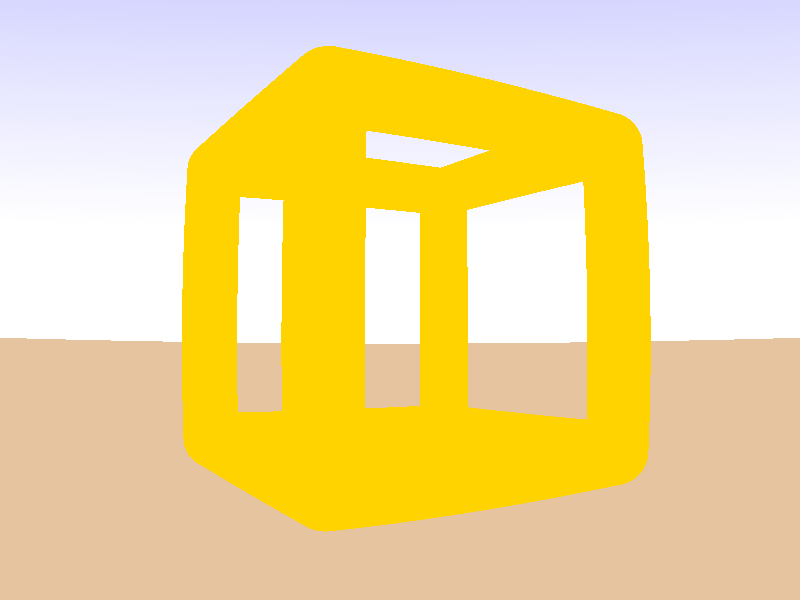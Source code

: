// POV-Ray 3.7 Scene File "povcube0.pov"
// author: Friedrich A. Lohmueller,2005/Aug-2009/Jan-2011
// email: Friedrich.Lohmueller_at_t-online.de
// homepage: http://www.f-lohmueller.de
//
#version 3.6; // 3.7;
global_settings{ assumed_gamma 1.0 }
#default{ finish{ ambient 0.1 diffuse 0.9 }} 

#include "colors.inc"  
#include "textures.inc"
// camera-----------------------------------------------------------
#declare Cam0 =camera {ultra_wide_angle angle 60
                       location  <0.0 , 1.0 ,-3.5>
                       look_at   <0.0 , 1.2 , 0.0>}
#declare Cam1 =camera {ultra_wide_angle angle 250 
                       location  <0.0 , 0.5 ,-2.5>
                       look_at   <0.2 , 1.0 , 0.0>}
camera{Cam0}                                                 //<---1   
// sun -------------------------------------------------------------
light_source{<1500,2000,-2500> color White*0.7}
light_source{<-500, 500,-2500> color Yellow*0.7}
// sky -------------------------------------------------------------
sphere{<0,0,0>,1 hollow 
       texture{pigment{gradient <0,1,0> 
                       color_map{[0    color White]          //<---2
                                 [0.15 color White]
                                 [1.0  color Blue]}}
               finish {ambient 1 diffuse 0} } 
       scale 10000}
// ground-----------------------------------------------------------
plane{ <0,1,0>, 0 
       texture{ pigment { color rgb <0.80,0.55,0.35>}
                normal  { bumps 0.5 scale 0.05  }
                finish  { phong 0.1 } 
              } // end of texture
     } // end of plane
//==================================================================
#declare R = 0.20;   //radius of the tubes                  //<----3
#declare BigCube1 = union{ 
sphere{<-1,-1,-1>,R}  sphere{< 1,-1,-1>,R} 
sphere{<-1,-1, 1>,R}  sphere{< 1,-1, 1>,R}
sphere{<-1, 1,-1>,R}  sphere{< 1, 1,-1>,R}
sphere{<-1, 1, 1>,R}  sphere{< 1, 1, 1>,R}
cylinder {<-1,-1,-1>,< 1,-1,-1>,R}// 4 in x direction
cylinder {<-1,-1, 1>,< 1,-1, 1>,R}
cylinder {<-1, 1,-1>,< 1, 1,-1>,R}
cylinder {<-1, 1, 1>,< 1, 1, 1>,R}
cylinder {<-1,-1,-1>,<-1, 1,-1>,R}// 4 in y direction
cylinder {<-1,-1, 1>,<-1, 1, 1>,R}
cylinder {< 1,-1,-1>,< 1, 1,-1>,R}
cylinder {< 1,-1, 1>,< 1, 1, 1>,R}
cylinder {<-1,-1,-1>,<-1,-1, 1>,R}// 4 in z direction
cylinder {<-1, 1,-1>,<-1, 1, 1>,R}
cylinder {< 1,-1,-1>,< 1,-1, 1>,R}
cylinder {< 1, 1,-1>,< 1, 1, 1>,R}

texture{ pigment{ color rgb<1,0.65,0> }                      //<----4
         finish { phong 1 }
       }  
}//------ end of the cubiform frame definition ----------------------
//
//------------- Zeichnen --------------------------------------------
object{ BigCube1 scale 0.7 
        rotate<0,60,0> translate<0,1.2,0>}
//---------------------------------------------------------- end ----
